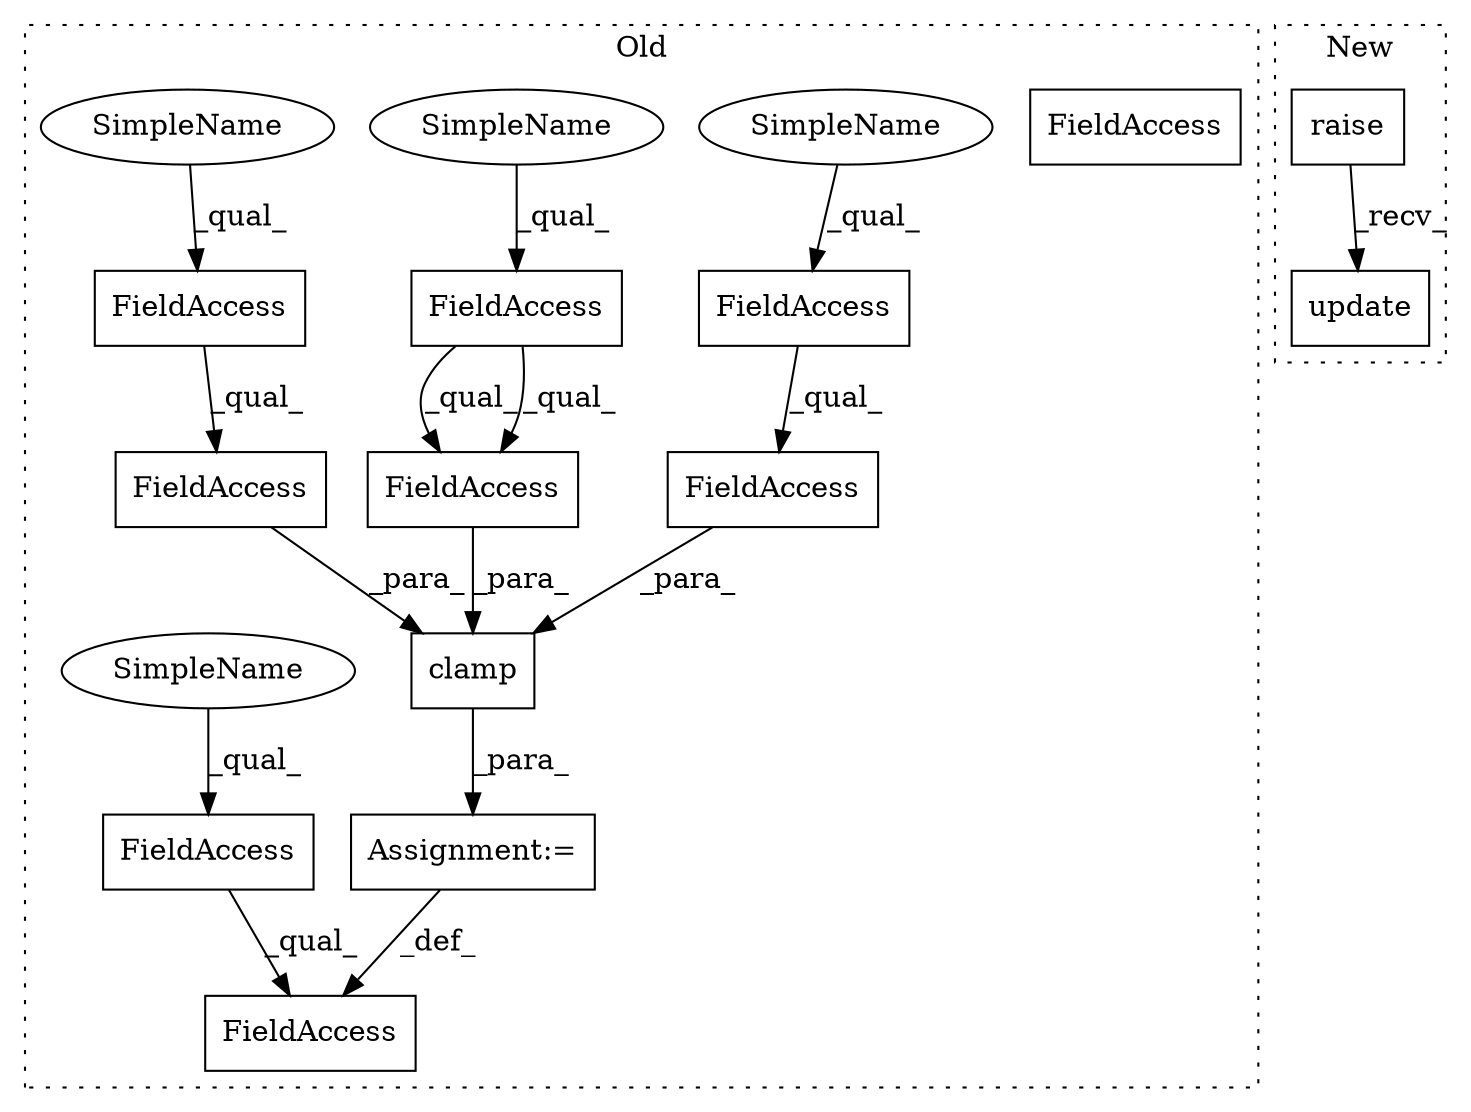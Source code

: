 digraph G {
subgraph cluster0 {
1 [label="clamp" a="32" s="3116,3181" l="6,1" shape="box"];
3 [label="FieldAccess" a="22" s="3092" l="17" shape="box"];
4 [label="FieldAccess" a="22" s="3092" l="15" shape="box"];
5 [label="FieldAccess" a="22" s="3122" l="15" shape="box"];
6 [label="FieldAccess" a="22" s="3122" l="17" shape="box"];
8 [label="Assignment:=" a="7" s="3109" l="1" shape="box"];
9 [label="FieldAccess" a="22" s="3140" l="20" shape="box"];
10 [label="FieldAccess" a="22" s="3161" l="15" shape="box"];
11 [label="FieldAccess" a="22" s="3140" l="15" shape="box"];
12 [label="FieldAccess" a="22" s="3161" l="20" shape="box"];
13 [label="FieldAccess" a="22" s="3122" l="17" shape="box"];
14 [label="SimpleName" a="42" s="3140" l="4" shape="ellipse"];
15 [label="SimpleName" a="42" s="3122" l="4" shape="ellipse"];
16 [label="SimpleName" a="42" s="3161" l="4" shape="ellipse"];
17 [label="SimpleName" a="42" s="3092" l="4" shape="ellipse"];
label = "Old";
style="dotted";
}
subgraph cluster1 {
2 [label="update" a="32" s="2524" l="8" shape="box"];
7 [label="raise" a="32" s="2516" l="7" shape="box"];
label = "New";
style="dotted";
}
1 -> 8 [label="_para_"];
4 -> 3 [label="_qual_"];
5 -> 13 [label="_qual_"];
5 -> 13 [label="_qual_"];
7 -> 2 [label="_recv_"];
8 -> 3 [label="_def_"];
9 -> 1 [label="_para_"];
10 -> 12 [label="_qual_"];
11 -> 9 [label="_qual_"];
12 -> 1 [label="_para_"];
13 -> 1 [label="_para_"];
14 -> 11 [label="_qual_"];
15 -> 5 [label="_qual_"];
16 -> 10 [label="_qual_"];
17 -> 4 [label="_qual_"];
}